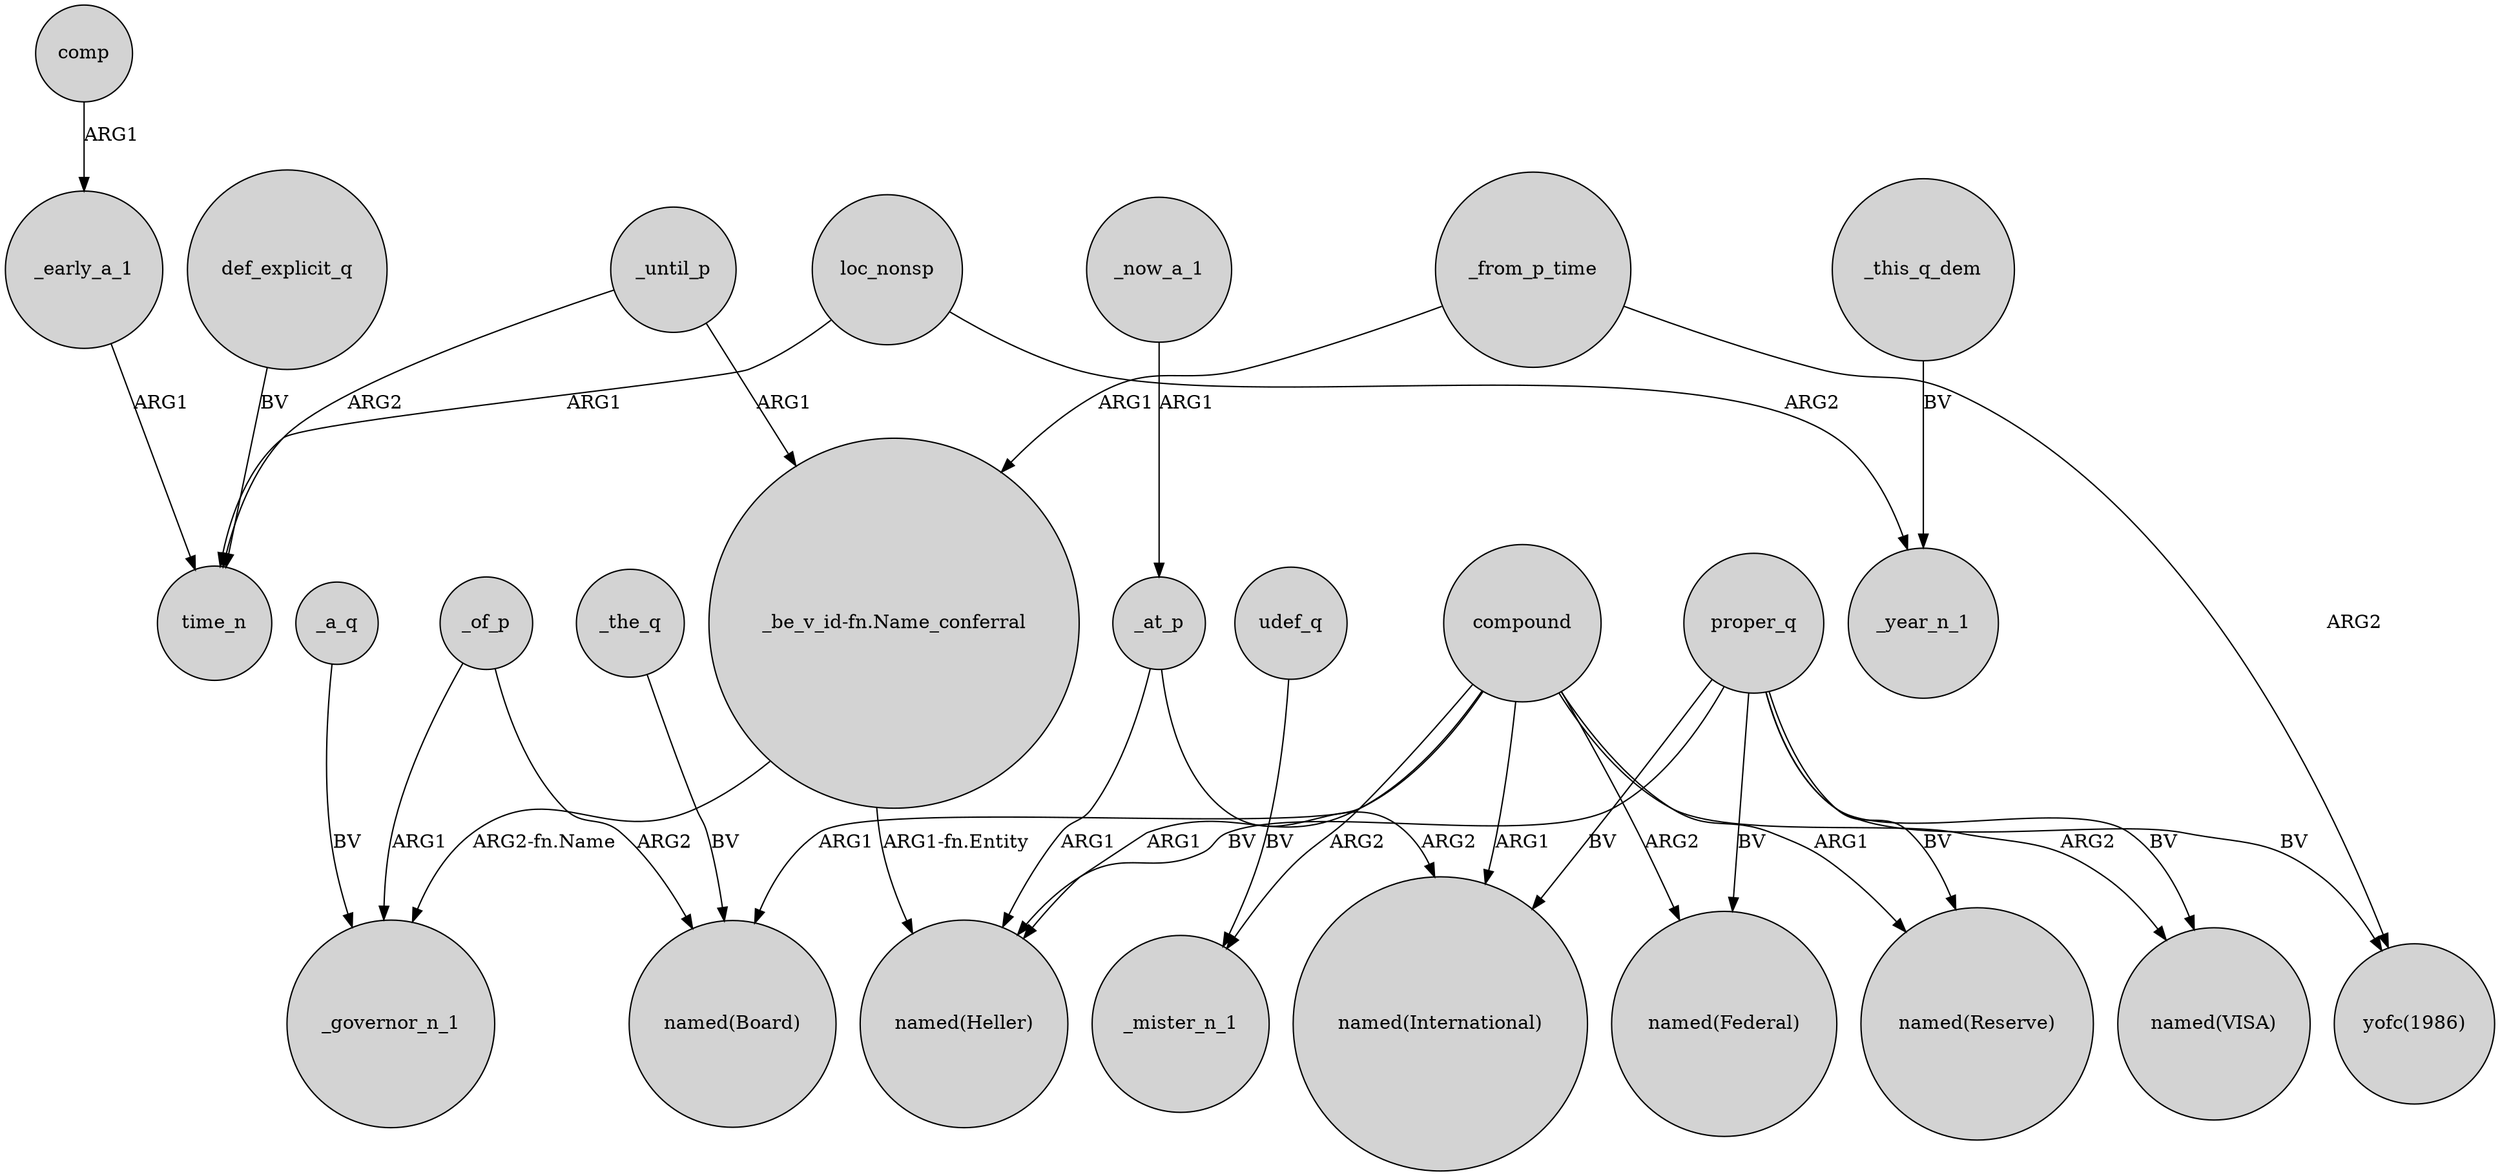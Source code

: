 digraph {
	node [shape=circle style=filled]
	_early_a_1 -> time_n [label=ARG1]
	_at_p -> "named(International)" [label=ARG2]
	"_be_v_id-fn.Name_conferral" -> "named(Heller)" [label="ARG1-fn.Entity"]
	_the_q -> "named(Board)" [label=BV]
	compound -> _mister_n_1 [label=ARG2]
	proper_q -> "named(VISA)" [label=BV]
	_a_q -> _governor_n_1 [label=BV]
	_until_p -> time_n [label=ARG2]
	proper_q -> "yofc(1986)" [label=BV]
	"_be_v_id-fn.Name_conferral" -> _governor_n_1 [label="ARG2-fn.Name"]
	compound -> "named(International)" [label=ARG1]
	_now_a_1 -> _at_p [label=ARG1]
	compound -> "named(Federal)" [label=ARG2]
	comp -> _early_a_1 [label=ARG1]
	udef_q -> _mister_n_1 [label=BV]
	proper_q -> "named(Federal)" [label=BV]
	compound -> "named(Heller)" [label=ARG1]
	proper_q -> "named(Heller)" [label=BV]
	loc_nonsp -> _year_n_1 [label=ARG2]
	_from_p_time -> "_be_v_id-fn.Name_conferral" [label=ARG1]
	_of_p -> "named(Board)" [label=ARG2]
	compound -> "named(VISA)" [label=ARG2]
	proper_q -> "named(International)" [label=BV]
	_from_p_time -> "yofc(1986)" [label=ARG2]
	_this_q_dem -> _year_n_1 [label=BV]
	_at_p -> "named(Heller)" [label=ARG1]
	loc_nonsp -> time_n [label=ARG1]
	_until_p -> "_be_v_id-fn.Name_conferral" [label=ARG1]
	compound -> "named(Reserve)" [label=ARG1]
	def_explicit_q -> time_n [label=BV]
	_of_p -> _governor_n_1 [label=ARG1]
	compound -> "named(Board)" [label=ARG1]
	proper_q -> "named(Reserve)" [label=BV]
}

